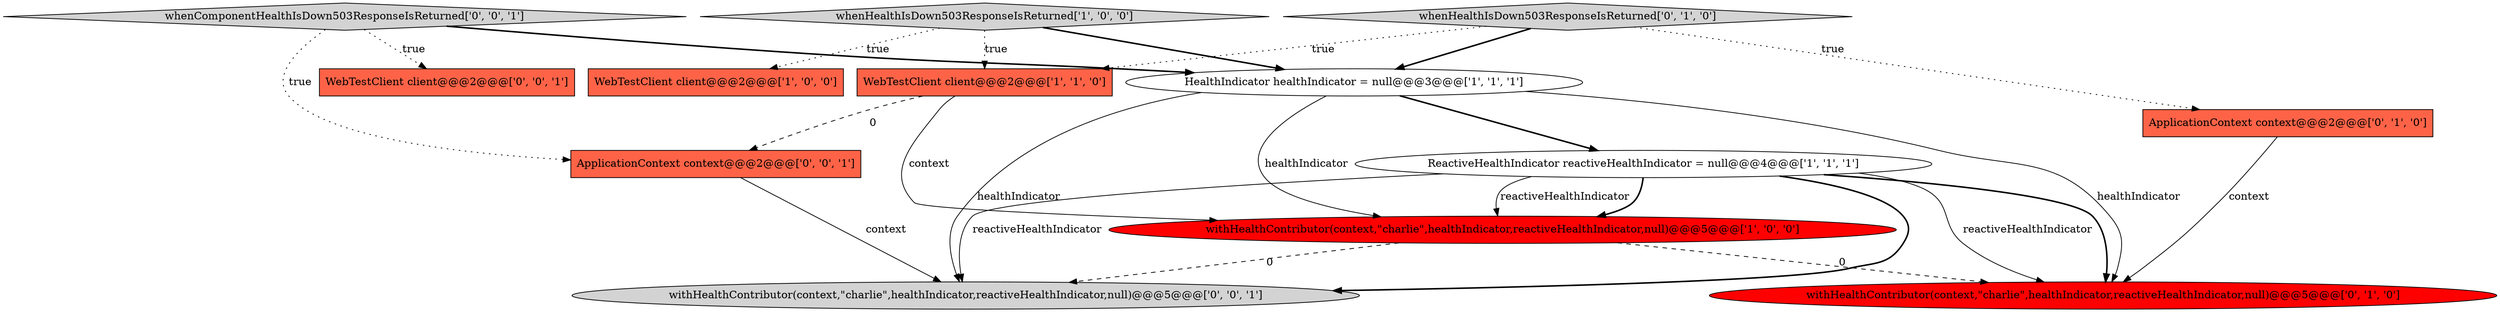 digraph {
6 [style = filled, label = "ApplicationContext context@@@2@@@['0', '1', '0']", fillcolor = tomato, shape = box image = "AAA0AAABBB2BBB"];
2 [style = filled, label = "WebTestClient client@@@2@@@['1', '0', '0']", fillcolor = tomato, shape = box image = "AAA0AAABBB1BBB"];
9 [style = filled, label = "whenComponentHealthIsDown503ResponseIsReturned['0', '0', '1']", fillcolor = lightgray, shape = diamond image = "AAA0AAABBB3BBB"];
4 [style = filled, label = "ReactiveHealthIndicator reactiveHealthIndicator = null@@@4@@@['1', '1', '1']", fillcolor = white, shape = ellipse image = "AAA0AAABBB1BBB"];
10 [style = filled, label = "WebTestClient client@@@2@@@['0', '0', '1']", fillcolor = tomato, shape = box image = "AAA0AAABBB3BBB"];
12 [style = filled, label = "withHealthContributor(context,\"charlie\",healthIndicator,reactiveHealthIndicator,null)@@@5@@@['0', '0', '1']", fillcolor = lightgray, shape = ellipse image = "AAA0AAABBB3BBB"];
5 [style = filled, label = "whenHealthIsDown503ResponseIsReturned['1', '0', '0']", fillcolor = lightgray, shape = diamond image = "AAA0AAABBB1BBB"];
3 [style = filled, label = "WebTestClient client@@@2@@@['1', '1', '0']", fillcolor = tomato, shape = box image = "AAA0AAABBB1BBB"];
8 [style = filled, label = "whenHealthIsDown503ResponseIsReturned['0', '1', '0']", fillcolor = lightgray, shape = diamond image = "AAA0AAABBB2BBB"];
11 [style = filled, label = "ApplicationContext context@@@2@@@['0', '0', '1']", fillcolor = tomato, shape = box image = "AAA0AAABBB3BBB"];
7 [style = filled, label = "withHealthContributor(context,\"charlie\",healthIndicator,reactiveHealthIndicator,null)@@@5@@@['0', '1', '0']", fillcolor = red, shape = ellipse image = "AAA1AAABBB2BBB"];
1 [style = filled, label = "withHealthContributor(context,\"charlie\",healthIndicator,reactiveHealthIndicator,null)@@@5@@@['1', '0', '0']", fillcolor = red, shape = ellipse image = "AAA1AAABBB1BBB"];
0 [style = filled, label = "HealthIndicator healthIndicator = null@@@3@@@['1', '1', '1']", fillcolor = white, shape = ellipse image = "AAA0AAABBB1BBB"];
4->7 [style = solid, label="reactiveHealthIndicator"];
9->0 [style = bold, label=""];
0->7 [style = solid, label="healthIndicator"];
11->12 [style = solid, label="context"];
3->1 [style = solid, label="context"];
9->11 [style = dotted, label="true"];
0->1 [style = solid, label="healthIndicator"];
5->3 [style = dotted, label="true"];
8->3 [style = dotted, label="true"];
4->7 [style = bold, label=""];
8->0 [style = bold, label=""];
1->12 [style = dashed, label="0"];
8->6 [style = dotted, label="true"];
0->12 [style = solid, label="healthIndicator"];
5->0 [style = bold, label=""];
0->4 [style = bold, label=""];
4->12 [style = solid, label="reactiveHealthIndicator"];
6->7 [style = solid, label="context"];
4->12 [style = bold, label=""];
4->1 [style = bold, label=""];
4->1 [style = solid, label="reactiveHealthIndicator"];
1->7 [style = dashed, label="0"];
9->10 [style = dotted, label="true"];
3->11 [style = dashed, label="0"];
5->2 [style = dotted, label="true"];
}
